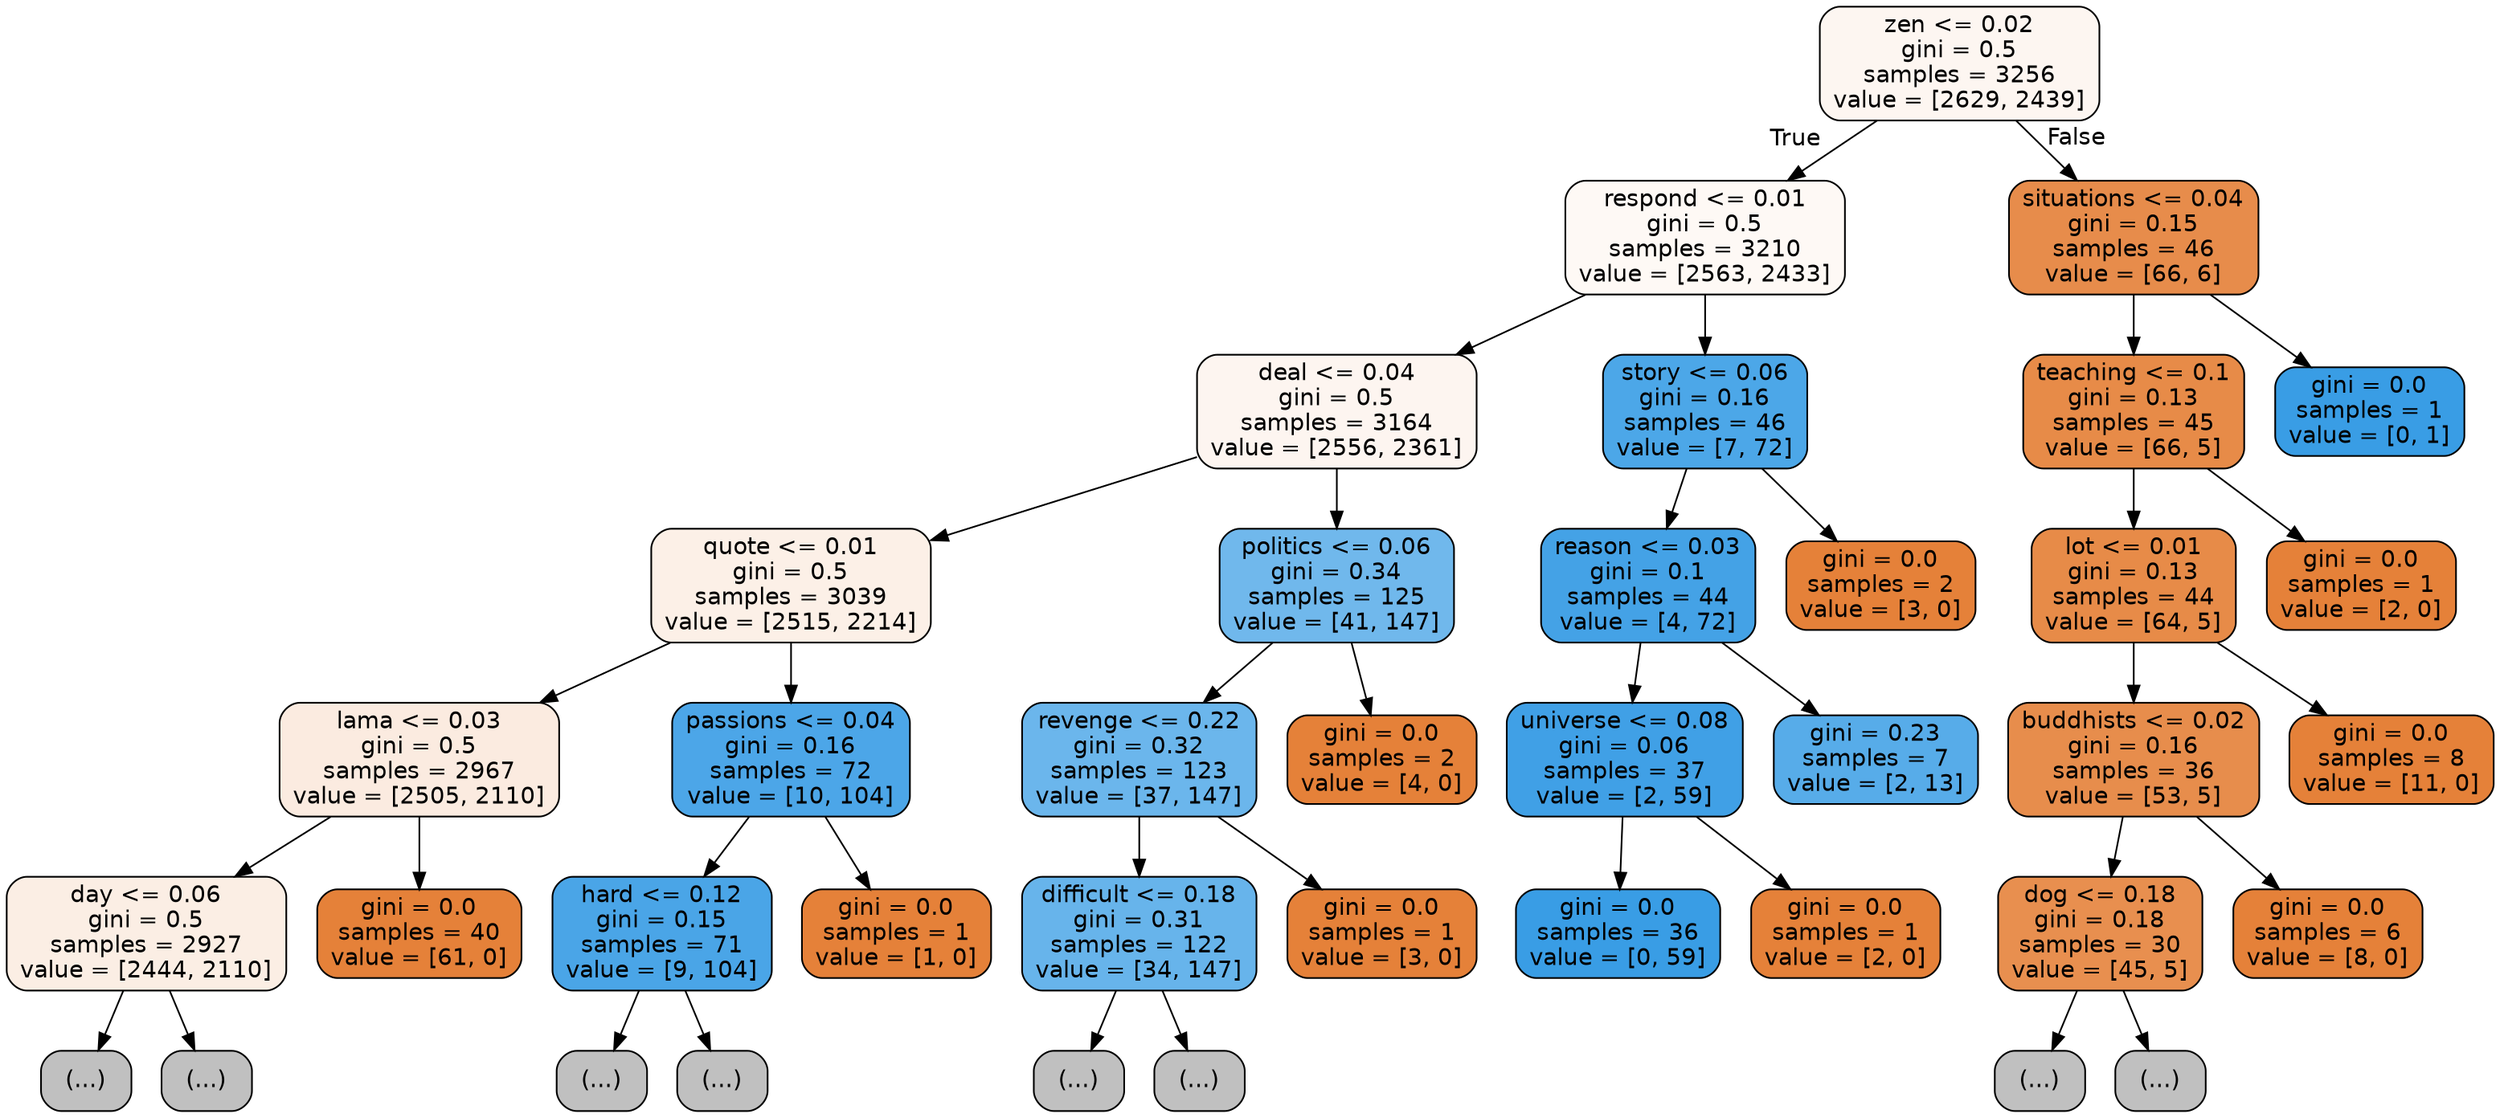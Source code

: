 digraph Tree {
node [shape=box, style="filled, rounded", color="black", fontname="helvetica"] ;
edge [fontname="helvetica"] ;
0 [label="zen <= 0.02\ngini = 0.5\nsamples = 3256\nvalue = [2629, 2439]", fillcolor="#fdf6f1"] ;
1 [label="respond <= 0.01\ngini = 0.5\nsamples = 3210\nvalue = [2563, 2433]", fillcolor="#fef9f5"] ;
0 -> 1 [labeldistance=2.5, labelangle=45, headlabel="True"] ;
2 [label="deal <= 0.04\ngini = 0.5\nsamples = 3164\nvalue = [2556, 2361]", fillcolor="#fdf5f0"] ;
1 -> 2 ;
3 [label="quote <= 0.01\ngini = 0.5\nsamples = 3039\nvalue = [2515, 2214]", fillcolor="#fcf0e7"] ;
2 -> 3 ;
4 [label="lama <= 0.03\ngini = 0.5\nsamples = 2967\nvalue = [2505, 2110]", fillcolor="#fbebe0"] ;
3 -> 4 ;
5 [label="day <= 0.06\ngini = 0.5\nsamples = 2927\nvalue = [2444, 2110]", fillcolor="#fbeee4"] ;
4 -> 5 ;
6 [label="(...)", fillcolor="#C0C0C0"] ;
5 -> 6 ;
1339 [label="(...)", fillcolor="#C0C0C0"] ;
5 -> 1339 ;
1412 [label="gini = 0.0\nsamples = 40\nvalue = [61, 0]", fillcolor="#e58139"] ;
4 -> 1412 ;
1413 [label="passions <= 0.04\ngini = 0.16\nsamples = 72\nvalue = [10, 104]", fillcolor="#4ca6e8"] ;
3 -> 1413 ;
1414 [label="hard <= 0.12\ngini = 0.15\nsamples = 71\nvalue = [9, 104]", fillcolor="#4aa5e7"] ;
1413 -> 1414 ;
1415 [label="(...)", fillcolor="#C0C0C0"] ;
1414 -> 1415 ;
1428 [label="(...)", fillcolor="#C0C0C0"] ;
1414 -> 1428 ;
1429 [label="gini = 0.0\nsamples = 1\nvalue = [1, 0]", fillcolor="#e58139"] ;
1413 -> 1429 ;
1430 [label="politics <= 0.06\ngini = 0.34\nsamples = 125\nvalue = [41, 147]", fillcolor="#70b8ec"] ;
2 -> 1430 ;
1431 [label="revenge <= 0.22\ngini = 0.32\nsamples = 123\nvalue = [37, 147]", fillcolor="#6bb6ec"] ;
1430 -> 1431 ;
1432 [label="difficult <= 0.18\ngini = 0.31\nsamples = 122\nvalue = [34, 147]", fillcolor="#67b4eb"] ;
1431 -> 1432 ;
1433 [label="(...)", fillcolor="#C0C0C0"] ;
1432 -> 1433 ;
1498 [label="(...)", fillcolor="#C0C0C0"] ;
1432 -> 1498 ;
1499 [label="gini = 0.0\nsamples = 1\nvalue = [3, 0]", fillcolor="#e58139"] ;
1431 -> 1499 ;
1500 [label="gini = 0.0\nsamples = 2\nvalue = [4, 0]", fillcolor="#e58139"] ;
1430 -> 1500 ;
1501 [label="story <= 0.06\ngini = 0.16\nsamples = 46\nvalue = [7, 72]", fillcolor="#4ca7e8"] ;
1 -> 1501 ;
1502 [label="reason <= 0.03\ngini = 0.1\nsamples = 44\nvalue = [4, 72]", fillcolor="#44a2e6"] ;
1501 -> 1502 ;
1503 [label="universe <= 0.08\ngini = 0.06\nsamples = 37\nvalue = [2, 59]", fillcolor="#40a0e6"] ;
1502 -> 1503 ;
1504 [label="gini = 0.0\nsamples = 36\nvalue = [0, 59]", fillcolor="#399de5"] ;
1503 -> 1504 ;
1505 [label="gini = 0.0\nsamples = 1\nvalue = [2, 0]", fillcolor="#e58139"] ;
1503 -> 1505 ;
1506 [label="gini = 0.23\nsamples = 7\nvalue = [2, 13]", fillcolor="#57ace9"] ;
1502 -> 1506 ;
1507 [label="gini = 0.0\nsamples = 2\nvalue = [3, 0]", fillcolor="#e58139"] ;
1501 -> 1507 ;
1508 [label="situations <= 0.04\ngini = 0.15\nsamples = 46\nvalue = [66, 6]", fillcolor="#e78c4b"] ;
0 -> 1508 [labeldistance=2.5, labelangle=-45, headlabel="False"] ;
1509 [label="teaching <= 0.1\ngini = 0.13\nsamples = 45\nvalue = [66, 5]", fillcolor="#e78b48"] ;
1508 -> 1509 ;
1510 [label="lot <= 0.01\ngini = 0.13\nsamples = 44\nvalue = [64, 5]", fillcolor="#e78b48"] ;
1509 -> 1510 ;
1511 [label="buddhists <= 0.02\ngini = 0.16\nsamples = 36\nvalue = [53, 5]", fillcolor="#e78d4c"] ;
1510 -> 1511 ;
1512 [label="dog <= 0.18\ngini = 0.18\nsamples = 30\nvalue = [45, 5]", fillcolor="#e88f4f"] ;
1511 -> 1512 ;
1513 [label="(...)", fillcolor="#C0C0C0"] ;
1512 -> 1513 ;
1522 [label="(...)", fillcolor="#C0C0C0"] ;
1512 -> 1522 ;
1523 [label="gini = 0.0\nsamples = 6\nvalue = [8, 0]", fillcolor="#e58139"] ;
1511 -> 1523 ;
1524 [label="gini = 0.0\nsamples = 8\nvalue = [11, 0]", fillcolor="#e58139"] ;
1510 -> 1524 ;
1525 [label="gini = 0.0\nsamples = 1\nvalue = [2, 0]", fillcolor="#e58139"] ;
1509 -> 1525 ;
1526 [label="gini = 0.0\nsamples = 1\nvalue = [0, 1]", fillcolor="#399de5"] ;
1508 -> 1526 ;
}